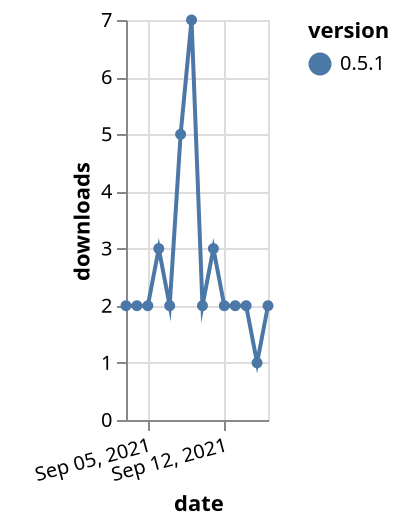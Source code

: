 {"$schema": "https://vega.github.io/schema/vega-lite/v5.json", "description": "A simple bar chart with embedded data.", "data": {"values": [{"date": "2021-09-03", "total": 3732, "delta": 2, "version": "0.5.1"}, {"date": "2021-09-04", "total": 3734, "delta": 2, "version": "0.5.1"}, {"date": "2021-09-05", "total": 3736, "delta": 2, "version": "0.5.1"}, {"date": "2021-09-06", "total": 3739, "delta": 3, "version": "0.5.1"}, {"date": "2021-09-07", "total": 3741, "delta": 2, "version": "0.5.1"}, {"date": "2021-09-08", "total": 3746, "delta": 5, "version": "0.5.1"}, {"date": "2021-09-09", "total": 3753, "delta": 7, "version": "0.5.1"}, {"date": "2021-09-10", "total": 3755, "delta": 2, "version": "0.5.1"}, {"date": "2021-09-11", "total": 3758, "delta": 3, "version": "0.5.1"}, {"date": "2021-09-12", "total": 3760, "delta": 2, "version": "0.5.1"}, {"date": "2021-09-13", "total": 3762, "delta": 2, "version": "0.5.1"}, {"date": "2021-09-14", "total": 3764, "delta": 2, "version": "0.5.1"}, {"date": "2021-09-15", "total": 3765, "delta": 1, "version": "0.5.1"}, {"date": "2021-09-16", "total": 3767, "delta": 2, "version": "0.5.1"}]}, "width": "container", "mark": {"type": "line", "point": {"filled": true}}, "encoding": {"x": {"field": "date", "type": "temporal", "timeUnit": "yearmonthdate", "title": "date", "axis": {"labelAngle": -15}}, "y": {"field": "delta", "type": "quantitative", "title": "downloads"}, "color": {"field": "version", "type": "nominal"}, "tooltip": {"field": "delta"}}}